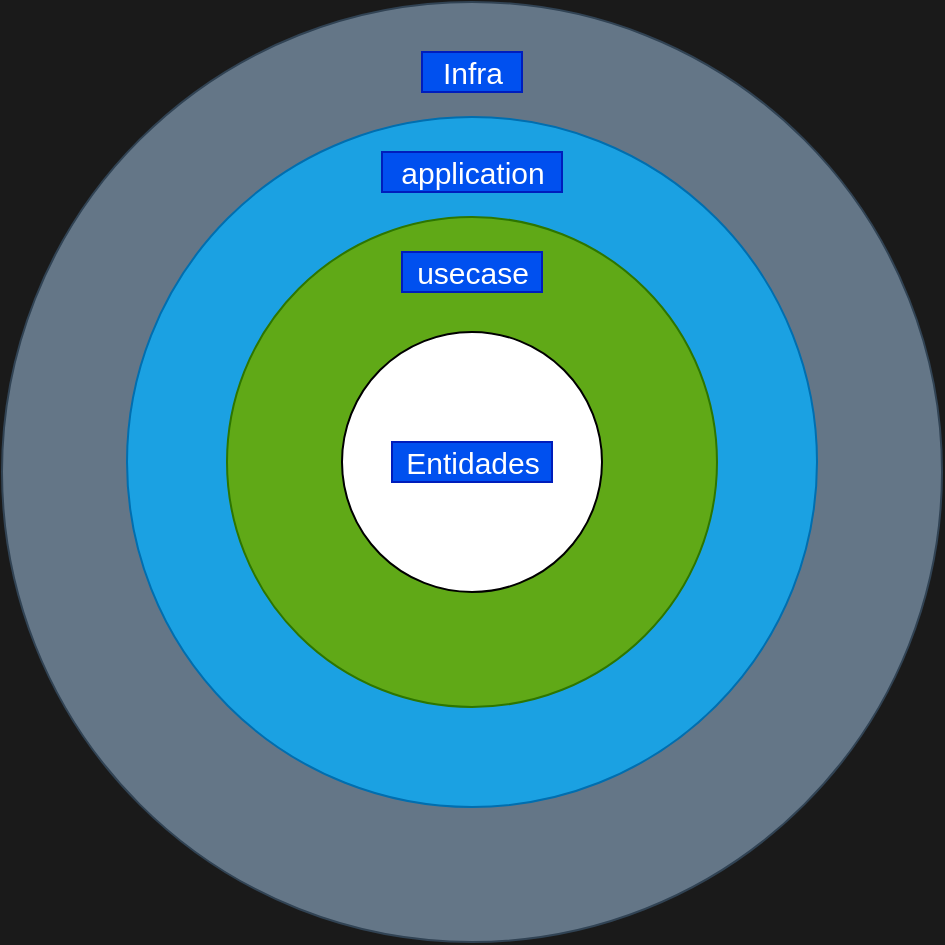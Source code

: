 <mxfile>
    <diagram id="uV8wkHpYQfE0qvr9BSC9" name="diagram">
        <mxGraphModel dx="1479" dy="1540" grid="1" gridSize="10" guides="1" tooltips="1" connect="1" arrows="1" fold="1" page="0" pageScale="1" pageWidth="1654" pageHeight="2336" background="#1A1A1A" math="0" shadow="0">
            <root>
                <mxCell id="0"/>
                <mxCell id="1" parent="0"/>
                <mxCell id="BImxt5YaVFkwJQbTDIVe-9" value="" style="ellipse;whiteSpace=wrap;html=1;aspect=fixed;fontSize=15;fillColor=#647687;fontColor=#ffffff;strokeColor=#314354;" vertex="1" parent="1">
                    <mxGeometry x="280" y="-215" width="470" height="470" as="geometry"/>
                </mxCell>
                <mxCell id="BImxt5YaVFkwJQbTDIVe-7" value="" style="ellipse;whiteSpace=wrap;html=1;aspect=fixed;fontSize=15;fillColor=#1ba1e2;fontColor=#ffffff;strokeColor=#006EAF;" vertex="1" parent="1">
                    <mxGeometry x="342.5" y="-157.5" width="345" height="345" as="geometry"/>
                </mxCell>
                <mxCell id="BImxt5YaVFkwJQbTDIVe-2" value="" style="ellipse;whiteSpace=wrap;html=1;aspect=fixed;fontSize=15;fillColor=#60a917;fontColor=#ffffff;strokeColor=#2D7600;" vertex="1" parent="1">
                    <mxGeometry x="392.5" y="-107.5" width="245" height="245" as="geometry"/>
                </mxCell>
                <mxCell id="BImxt5YaVFkwJQbTDIVe-1" value="" style="ellipse;whiteSpace=wrap;html=1;aspect=fixed;fontSize=15;" vertex="1" parent="1">
                    <mxGeometry x="450" y="-50" width="130" height="130" as="geometry"/>
                </mxCell>
                <mxCell id="BImxt5YaVFkwJQbTDIVe-3" value="usecase" style="text;html=1;align=center;verticalAlign=middle;resizable=0;points=[];autosize=1;strokeColor=#001DBC;fillColor=#0050ef;fontSize=15;fontColor=#ffffff;" vertex="1" parent="1">
                    <mxGeometry x="480" y="-90" width="70" height="20" as="geometry"/>
                </mxCell>
                <mxCell id="BImxt5YaVFkwJQbTDIVe-4" value="&lt;span&gt;Entidades&lt;/span&gt;" style="text;html=1;align=center;verticalAlign=middle;resizable=0;points=[];autosize=1;strokeColor=#001DBC;fillColor=#0050ef;fontSize=15;fontColor=#ffffff;" vertex="1" parent="1">
                    <mxGeometry x="475" y="5" width="80" height="20" as="geometry"/>
                </mxCell>
                <mxCell id="BImxt5YaVFkwJQbTDIVe-8" value="application" style="text;html=1;align=center;verticalAlign=middle;resizable=0;points=[];autosize=1;strokeColor=#001DBC;fillColor=#0050ef;fontSize=15;fontColor=#ffffff;" vertex="1" parent="1">
                    <mxGeometry x="470" y="-140" width="90" height="20" as="geometry"/>
                </mxCell>
                <mxCell id="BImxt5YaVFkwJQbTDIVe-10" value="Infra" style="text;html=1;align=center;verticalAlign=middle;resizable=0;points=[];autosize=1;strokeColor=#001DBC;fillColor=#0050ef;fontSize=15;fontColor=#ffffff;" vertex="1" parent="1">
                    <mxGeometry x="490" y="-190" width="50" height="20" as="geometry"/>
                </mxCell>
            </root>
        </mxGraphModel>
    </diagram>
    <diagram id="P-EDtkPNK4794Rtnj2uv" name="Camadas">
        <mxGraphModel dx="1496" dy="1198" grid="1" gridSize="10" guides="1" tooltips="1" connect="1" arrows="1" fold="1" page="0" pageScale="1" pageWidth="1654" pageHeight="2336" math="0" shadow="0">
            <root>
                <mxCell id="tPpiuHlFr2KFScI3lgVh-0"/>
                <mxCell id="tPpiuHlFr2KFScI3lgVh-1" parent="tPpiuHlFr2KFScI3lgVh-0"/>
                <mxCell id="esgzRH-A-JE0VjDjVbAv-0" style="edgeStyle=none;html=1;entryX=0.5;entryY=0;entryDx=0;entryDy=0;fontSize=15;" edge="1" parent="tPpiuHlFr2KFScI3lgVh-1" source="tPpiuHlFr2KFScI3lgVh-2" target="tPpiuHlFr2KFScI3lgVh-4">
                    <mxGeometry relative="1" as="geometry"/>
                </mxCell>
                <mxCell id="esgzRH-A-JE0VjDjVbAv-18" style="edgeStyle=none;html=1;fontSize=15;endArrow=none;endFill=0;" edge="1" parent="tPpiuHlFr2KFScI3lgVh-1" source="tPpiuHlFr2KFScI3lgVh-2">
                    <mxGeometry relative="1" as="geometry">
                        <mxPoint x="290" y="30" as="targetPoint"/>
                    </mxGeometry>
                </mxCell>
                <mxCell id="esgzRH-A-JE0VjDjVbAv-20" style="edgeStyle=none;html=1;fontSize=15;endArrow=none;endFill=0;" edge="1" parent="tPpiuHlFr2KFScI3lgVh-1" source="tPpiuHlFr2KFScI3lgVh-2">
                    <mxGeometry relative="1" as="geometry">
                        <mxPoint x="-90" y="30" as="targetPoint"/>
                    </mxGeometry>
                </mxCell>
                <mxCell id="esgzRH-A-JE0VjDjVbAv-23" style="edgeStyle=none;html=1;fontSize=15;endArrow=none;endFill=0;" edge="1" parent="tPpiuHlFr2KFScI3lgVh-1" source="tPpiuHlFr2KFScI3lgVh-2">
                    <mxGeometry relative="1" as="geometry">
                        <mxPoint x="105" y="-50" as="targetPoint"/>
                    </mxGeometry>
                </mxCell>
                <mxCell id="tPpiuHlFr2KFScI3lgVh-2" value="Infra&lt;br&gt;" style="rounded=0;whiteSpace=wrap;html=1;fillColor=#0050ef;fontColor=#ffffff;strokeColor=#001DBC;" parent="tPpiuHlFr2KFScI3lgVh-1" vertex="1">
                    <mxGeometry x="-20" width="250" height="60" as="geometry"/>
                </mxCell>
                <mxCell id="esgzRH-A-JE0VjDjVbAv-1" style="edgeStyle=none;html=1;entryX=0.5;entryY=0;entryDx=0;entryDy=0;fontSize=15;" edge="1" parent="tPpiuHlFr2KFScI3lgVh-1" source="tPpiuHlFr2KFScI3lgVh-4" target="tPpiuHlFr2KFScI3lgVh-5">
                    <mxGeometry relative="1" as="geometry"/>
                </mxCell>
                <mxCell id="esgzRH-A-JE0VjDjVbAv-15" style="edgeStyle=none;html=1;fontSize=15;endArrow=none;endFill=0;" edge="1" parent="tPpiuHlFr2KFScI3lgVh-1" source="tPpiuHlFr2KFScI3lgVh-4" target="esgzRH-A-JE0VjDjVbAv-13">
                    <mxGeometry relative="1" as="geometry"/>
                </mxCell>
                <mxCell id="esgzRH-A-JE0VjDjVbAv-16" style="edgeStyle=none;html=1;fontSize=15;endArrow=none;endFill=0;" edge="1" parent="tPpiuHlFr2KFScI3lgVh-1" source="tPpiuHlFr2KFScI3lgVh-4" target="esgzRH-A-JE0VjDjVbAv-11">
                    <mxGeometry relative="1" as="geometry"/>
                </mxCell>
                <mxCell id="esgzRH-A-JE0VjDjVbAv-17" style="edgeStyle=none;html=1;fontSize=15;endArrow=none;endFill=0;" edge="1" parent="tPpiuHlFr2KFScI3lgVh-1" source="tPpiuHlFr2KFScI3lgVh-4" target="esgzRH-A-JE0VjDjVbAv-14">
                    <mxGeometry relative="1" as="geometry"/>
                </mxCell>
                <mxCell id="tPpiuHlFr2KFScI3lgVh-4" value="application" style="rounded=0;whiteSpace=wrap;html=1;fillColor=#1ba1e2;fontColor=#ffffff;strokeColor=#006EAF;" parent="tPpiuHlFr2KFScI3lgVh-1" vertex="1">
                    <mxGeometry x="25" y="210" width="160" height="60" as="geometry"/>
                </mxCell>
                <mxCell id="esgzRH-A-JE0VjDjVbAv-6" style="edgeStyle=none;html=1;entryX=0.6;entryY=0.05;entryDx=0;entryDy=0;entryPerimeter=0;fontSize=15;endArrow=none;endFill=0;" edge="1" parent="tPpiuHlFr2KFScI3lgVh-1" source="tPpiuHlFr2KFScI3lgVh-5" target="esgzRH-A-JE0VjDjVbAv-5">
                    <mxGeometry relative="1" as="geometry">
                        <Array as="points">
                            <mxPoint x="292" y="460"/>
                        </Array>
                    </mxGeometry>
                </mxCell>
                <mxCell id="esgzRH-A-JE0VjDjVbAv-7" style="edgeStyle=none;html=1;entryX=0.54;entryY=0.1;entryDx=0;entryDy=0;entryPerimeter=0;fontSize=15;endArrow=none;endFill=0;" edge="1" parent="tPpiuHlFr2KFScI3lgVh-1" source="tPpiuHlFr2KFScI3lgVh-5" target="esgzRH-A-JE0VjDjVbAv-3">
                    <mxGeometry relative="1" as="geometry">
                        <Array as="points">
                            <mxPoint x="-83" y="460"/>
                        </Array>
                    </mxGeometry>
                </mxCell>
                <mxCell id="esgzRH-A-JE0VjDjVbAv-8" style="edgeStyle=none;html=1;entryX=0.513;entryY=-0.05;entryDx=0;entryDy=0;entryPerimeter=0;fontSize=15;endArrow=none;endFill=0;" edge="1" parent="tPpiuHlFr2KFScI3lgVh-1" source="tPpiuHlFr2KFScI3lgVh-5" target="esgzRH-A-JE0VjDjVbAv-4">
                    <mxGeometry relative="1" as="geometry"/>
                </mxCell>
                <mxCell id="tPpiuHlFr2KFScI3lgVh-5" value="core" style="rounded=0;whiteSpace=wrap;html=1;fillColor=#76608a;fontColor=#ffffff;strokeColor=#432D57;" parent="tPpiuHlFr2KFScI3lgVh-1" vertex="1">
                    <mxGeometry x="-20" y="430" width="250" height="60" as="geometry"/>
                </mxCell>
                <mxCell id="esgzRH-A-JE0VjDjVbAv-3" value="entity" style="text;html=1;align=center;verticalAlign=middle;resizable=0;points=[];autosize=1;strokeColor=none;fillColor=none;fontSize=15;" vertex="1" parent="tPpiuHlFr2KFScI3lgVh-1">
                    <mxGeometry x="-110" y="560" width="50" height="20" as="geometry"/>
                </mxCell>
                <mxCell id="esgzRH-A-JE0VjDjVbAv-4" value="repository" style="text;html=1;align=center;verticalAlign=middle;resizable=0;points=[];autosize=1;strokeColor=none;fillColor=none;fontSize=15;" vertex="1" parent="tPpiuHlFr2KFScI3lgVh-1">
                    <mxGeometry x="65" y="560" width="80" height="20" as="geometry"/>
                </mxCell>
                <mxCell id="esgzRH-A-JE0VjDjVbAv-5" value="usecase" style="text;html=1;align=center;verticalAlign=middle;resizable=0;points=[];autosize=1;strokeColor=none;fillColor=none;fontSize=15;" vertex="1" parent="tPpiuHlFr2KFScI3lgVh-1">
                    <mxGeometry x="250" y="560" width="70" height="20" as="geometry"/>
                </mxCell>
                <mxCell id="esgzRH-A-JE0VjDjVbAv-11" value="adapter" style="text;html=1;align=center;verticalAlign=middle;resizable=0;points=[];autosize=1;strokeColor=none;fillColor=none;fontSize=15;" vertex="1" parent="tPpiuHlFr2KFScI3lgVh-1">
                    <mxGeometry x="315" y="230" width="70" height="20" as="geometry"/>
                </mxCell>
                <mxCell id="esgzRH-A-JE0VjDjVbAv-13" value="contracts" style="text;html=1;align=center;verticalAlign=middle;resizable=0;points=[];autosize=1;strokeColor=none;fillColor=none;fontSize=15;" vertex="1" parent="tPpiuHlFr2KFScI3lgVh-1">
                    <mxGeometry x="315" y="190" width="80" height="20" as="geometry"/>
                </mxCell>
                <mxCell id="esgzRH-A-JE0VjDjVbAv-14" value="controller" style="text;html=1;align=center;verticalAlign=middle;resizable=0;points=[];autosize=1;strokeColor=none;fillColor=none;fontSize=15;" vertex="1" parent="tPpiuHlFr2KFScI3lgVh-1">
                    <mxGeometry x="310" y="270" width="80" height="20" as="geometry"/>
                </mxCell>
                <mxCell id="esgzRH-A-JE0VjDjVbAv-19" value="config" style="text;html=1;align=center;verticalAlign=middle;resizable=0;points=[];autosize=1;strokeColor=none;fillColor=none;fontSize=15;" vertex="1" parent="tPpiuHlFr2KFScI3lgVh-1">
                    <mxGeometry x="300" y="20" width="60" height="20" as="geometry"/>
                </mxCell>
                <mxCell id="esgzRH-A-JE0VjDjVbAv-21" value="database" style="text;html=1;align=center;verticalAlign=middle;resizable=0;points=[];autosize=1;strokeColor=none;fillColor=none;fontSize=15;" vertex="1" parent="tPpiuHlFr2KFScI3lgVh-1">
                    <mxGeometry x="-190" y="20" width="80" height="20" as="geometry"/>
                </mxCell>
                <mxCell id="esgzRH-A-JE0VjDjVbAv-24" value="http" style="text;html=1;align=center;verticalAlign=middle;resizable=0;points=[];autosize=1;strokeColor=none;fillColor=none;fontSize=15;" vertex="1" parent="tPpiuHlFr2KFScI3lgVh-1">
                    <mxGeometry x="85" y="-80" width="40" height="20" as="geometry"/>
                </mxCell>
                <mxCell id="aSopbzQ9t7CENYoEsnsy-1" value="" style="shape=flexArrow;endArrow=classic;html=1;fontSize=14;fillColor=#647687;strokeColor=#314354;" edge="1" parent="tPpiuHlFr2KFScI3lgVh-1">
                    <mxGeometry width="50" height="50" relative="1" as="geometry">
                        <mxPoint x="-10" y="70" as="sourcePoint"/>
                        <mxPoint x="-10" y="410" as="targetPoint"/>
                    </mxGeometry>
                </mxCell>
            </root>
        </mxGraphModel>
    </diagram>
    <diagram id="e2eTaSnYnFxjJ08A0rXA" name="Camadas-CORE">
        <mxGraphModel dx="1096" dy="798" grid="1" gridSize="10" guides="1" tooltips="1" connect="1" arrows="1" fold="1" page="1" pageScale="1" pageWidth="1654" pageHeight="2336" math="0" shadow="0">
            <root>
                <mxCell id="1ApyrNxaravqKoGi1O9s-0"/>
                <mxCell id="1ApyrNxaravqKoGi1O9s-1" parent="1ApyrNxaravqKoGi1O9s-0"/>
                <mxCell id="1ApyrNxaravqKoGi1O9s-2" value="CORE" style="rounded=0;whiteSpace=wrap;html=1;fontSize=15;fillColor=#76608a;fontColor=#ffffff;strokeColor=#432D57;" vertex="1" parent="1ApyrNxaravqKoGi1O9s-1">
                    <mxGeometry x="30" y="60" width="1010" height="60" as="geometry"/>
                </mxCell>
                <mxCell id="1ApyrNxaravqKoGi1O9s-53" style="edgeStyle=none;html=1;fontSize=15;endArrow=none;endFill=0;exitX=0.167;exitY=1.033;exitDx=0;exitDy=0;exitPerimeter=0;" edge="1" parent="1ApyrNxaravqKoGi1O9s-1" source="1ApyrNxaravqKoGi1O9s-3">
                    <mxGeometry relative="1" as="geometry">
                        <mxPoint x="50" y="310" as="targetPoint"/>
                    </mxGeometry>
                </mxCell>
                <mxCell id="1ApyrNxaravqKoGi1O9s-3" value="Entity" style="rounded=0;whiteSpace=wrap;html=1;fontSize=15;fillColor=#647687;fontColor=#ffffff;strokeColor=#314354;" vertex="1" parent="1ApyrNxaravqKoGi1O9s-1">
                    <mxGeometry x="30" y="160" width="120" height="60" as="geometry"/>
                </mxCell>
                <mxCell id="1ApyrNxaravqKoGi1O9s-48" style="edgeStyle=none;html=1;entryX=0.4;entryY=-0.15;entryDx=0;entryDy=0;entryPerimeter=0;fontSize=15;endArrow=none;endFill=0;exitX=0.083;exitY=1.067;exitDx=0;exitDy=0;exitPerimeter=0;" edge="1" parent="1ApyrNxaravqKoGi1O9s-1" source="1ApyrNxaravqKoGi1O9s-4" target="1ApyrNxaravqKoGi1O9s-10">
                    <mxGeometry relative="1" as="geometry"/>
                </mxCell>
                <mxCell id="1ApyrNxaravqKoGi1O9s-4" value="Repository" style="rounded=0;whiteSpace=wrap;html=1;fontSize=15;fillColor=#647687;fontColor=#ffffff;strokeColor=#314354;" vertex="1" parent="1ApyrNxaravqKoGi1O9s-1">
                    <mxGeometry x="280" y="160" width="120" height="60" as="geometry"/>
                </mxCell>
                <mxCell id="1ApyrNxaravqKoGi1O9s-22" style="edgeStyle=none;html=1;entryX=0.5;entryY=0;entryDx=0;entryDy=0;entryPerimeter=0;fontSize=15;exitX=0.25;exitY=1;exitDx=0;exitDy=0;endArrow=none;endFill=0;" edge="1" parent="1ApyrNxaravqKoGi1O9s-1" source="1ApyrNxaravqKoGi1O9s-5" target="1ApyrNxaravqKoGi1O9s-21">
                    <mxGeometry relative="1" as="geometry"/>
                </mxCell>
                <mxCell id="1ApyrNxaravqKoGi1O9s-26" style="edgeStyle=none;html=1;fontSize=15;endArrow=none;endFill=0;entryX=0.667;entryY=-0.1;entryDx=0;entryDy=0;entryPerimeter=0;" edge="1" parent="1ApyrNxaravqKoGi1O9s-1" target="1ApyrNxaravqKoGi1O9s-24">
                    <mxGeometry relative="1" as="geometry">
                        <mxPoint x="740" y="220" as="sourcePoint"/>
                        <mxPoint x="730" y="320" as="targetPoint"/>
                    </mxGeometry>
                </mxCell>
                <mxCell id="1ApyrNxaravqKoGi1O9s-5" value="Usecase" style="rounded=0;whiteSpace=wrap;html=1;fontSize=15;fillColor=#647687;fontColor=#ffffff;strokeColor=#314354;" vertex="1" parent="1ApyrNxaravqKoGi1O9s-1">
                    <mxGeometry x="640" y="160" width="120" height="60" as="geometry"/>
                </mxCell>
                <mxCell id="1ApyrNxaravqKoGi1O9s-47" style="edgeStyle=none;html=1;entryX=0.471;entryY=0;entryDx=0;entryDy=0;entryPerimeter=0;fontSize=15;endArrow=none;endFill=0;" edge="1" parent="1ApyrNxaravqKoGi1O9s-1" source="1ApyrNxaravqKoGi1O9s-6" target="1ApyrNxaravqKoGi1O9s-46">
                    <mxGeometry relative="1" as="geometry"/>
                </mxCell>
                <mxCell id="1ApyrNxaravqKoGi1O9s-6" value="util" style="rounded=0;whiteSpace=wrap;html=1;fontSize=15;fillColor=#647687;fontColor=#ffffff;strokeColor=#314354;" vertex="1" parent="1ApyrNxaravqKoGi1O9s-1">
                    <mxGeometry x="920" y="160" width="120" height="60" as="geometry"/>
                </mxCell>
                <mxCell id="1ApyrNxaravqKoGi1O9s-50" style="edgeStyle=none;html=1;entryX=-0.009;entryY=0.65;entryDx=0;entryDy=0;entryPerimeter=0;fontSize=15;endArrow=none;endFill=0;" edge="1" parent="1ApyrNxaravqKoGi1O9s-1" source="1ApyrNxaravqKoGi1O9s-10" target="1ApyrNxaravqKoGi1O9s-16">
                    <mxGeometry relative="1" as="geometry">
                        <Array as="points">
                            <mxPoint x="320" y="333"/>
                        </Array>
                    </mxGeometry>
                </mxCell>
                <mxCell id="1ApyrNxaravqKoGi1O9s-51" style="edgeStyle=none;html=1;entryX=0.012;entryY=0.55;entryDx=0;entryDy=0;entryPerimeter=0;fontSize=15;endArrow=none;endFill=0;" edge="1" parent="1ApyrNxaravqKoGi1O9s-1" source="1ApyrNxaravqKoGi1O9s-10" target="1ApyrNxaravqKoGi1O9s-14">
                    <mxGeometry relative="1" as="geometry"/>
                </mxCell>
                <mxCell id="1ApyrNxaravqKoGi1O9s-52" style="edgeStyle=none;html=1;entryX=-0.007;entryY=0.4;entryDx=0;entryDy=0;entryPerimeter=0;fontSize=15;endArrow=none;endFill=0;" edge="1" parent="1ApyrNxaravqKoGi1O9s-1" source="1ApyrNxaravqKoGi1O9s-10" target="1ApyrNxaravqKoGi1O9s-15">
                    <mxGeometry relative="1" as="geometry">
                        <Array as="points">
                            <mxPoint x="310" y="390"/>
                        </Array>
                    </mxGeometry>
                </mxCell>
                <mxCell id="1ApyrNxaravqKoGi1O9s-10" value="User" style="text;html=1;align=center;verticalAlign=middle;resizable=0;points=[];autosize=1;strokeColor=#C73500;fillColor=#fa6800;fontSize=15;fontColor=#000000;" vertex="1" parent="1ApyrNxaravqKoGi1O9s-1">
                    <mxGeometry x="270" y="350" width="50" height="20" as="geometry"/>
                </mxCell>
                <mxCell id="1ApyrNxaravqKoGi1O9s-14" value="ICreateUserRepository" style="text;html=1;align=center;verticalAlign=middle;resizable=0;points=[];autosize=1;strokeColor=#B09500;fillColor=#e3c800;fontSize=15;fontColor=#000000;" vertex="1" parent="1ApyrNxaravqKoGi1O9s-1">
                    <mxGeometry x="350" y="350" width="170" height="20" as="geometry"/>
                </mxCell>
                <mxCell id="1ApyrNxaravqKoGi1O9s-15" value="IListUserRepository" style="text;html=1;align=center;verticalAlign=middle;resizable=0;points=[];autosize=1;strokeColor=#B09500;fillColor=#e3c800;fontSize=15;fontColor=#000000;" vertex="1" parent="1ApyrNxaravqKoGi1O9s-1">
                    <mxGeometry x="350" y="390" width="150" height="20" as="geometry"/>
                </mxCell>
                <mxCell id="1ApyrNxaravqKoGi1O9s-16" value="IGetUserByUsernameRepository" style="text;html=1;align=center;verticalAlign=middle;resizable=0;points=[];autosize=1;strokeColor=#B09500;fillColor=#e3c800;fontSize=15;fontColor=#000000;" vertex="1" parent="1ApyrNxaravqKoGi1O9s-1">
                    <mxGeometry x="350" y="320" width="230" height="20" as="geometry"/>
                </mxCell>
                <mxCell id="1ApyrNxaravqKoGi1O9s-39" style="edgeStyle=none;html=1;fontSize=15;endArrow=none;endFill=0;" edge="1" parent="1ApyrNxaravqKoGi1O9s-1" source="1ApyrNxaravqKoGi1O9s-21" target="1ApyrNxaravqKoGi1O9s-23">
                    <mxGeometry relative="1" as="geometry"/>
                </mxCell>
                <mxCell id="1ApyrNxaravqKoGi1O9s-41" style="edgeStyle=none;html=1;entryX=-0.023;entryY=0.55;entryDx=0;entryDy=0;entryPerimeter=0;fontSize=15;endArrow=none;endFill=0;" edge="1" parent="1ApyrNxaravqKoGi1O9s-1" source="1ApyrNxaravqKoGi1O9s-21" target="1ApyrNxaravqKoGi1O9s-33">
                    <mxGeometry relative="1" as="geometry"/>
                </mxCell>
                <mxCell id="1ApyrNxaravqKoGi1O9s-42" style="edgeStyle=none;html=1;entryX=0.007;entryY=0.6;entryDx=0;entryDy=0;entryPerimeter=0;fontSize=15;endArrow=none;endFill=0;" edge="1" parent="1ApyrNxaravqKoGi1O9s-1" source="1ApyrNxaravqKoGi1O9s-21" target="1ApyrNxaravqKoGi1O9s-32">
                    <mxGeometry relative="1" as="geometry"/>
                </mxCell>
                <mxCell id="1ApyrNxaravqKoGi1O9s-21" value="user" style="text;html=1;align=center;verticalAlign=middle;resizable=0;points=[];autosize=1;strokeColor=#C73500;fillColor=#fa6800;fontSize=15;fontColor=#000000;" vertex="1" parent="1ApyrNxaravqKoGi1O9s-1">
                    <mxGeometry x="655" y="560" width="40" height="20" as="geometry"/>
                </mxCell>
                <mxCell id="1ApyrNxaravqKoGi1O9s-23" value="login" style="text;html=1;align=center;verticalAlign=middle;resizable=0;points=[];autosize=1;strokeColor=#C73500;fillColor=#fa6800;fontSize=15;fontColor=#000000;" vertex="1" parent="1ApyrNxaravqKoGi1O9s-1">
                    <mxGeometry x="650" y="670" width="50" height="20" as="geometry"/>
                </mxCell>
                <mxCell id="1ApyrNxaravqKoGi1O9s-44" style="edgeStyle=none;html=1;entryX=0;entryY=0.5;entryDx=0;entryDy=0;entryPerimeter=0;fontSize=15;endArrow=none;endFill=0;" edge="1" parent="1ApyrNxaravqKoGi1O9s-1" source="1ApyrNxaravqKoGi1O9s-24" target="1ApyrNxaravqKoGi1O9s-43">
                    <mxGeometry relative="1" as="geometry"/>
                </mxCell>
                <mxCell id="1ApyrNxaravqKoGi1O9s-24" value="helper" style="text;html=1;align=center;verticalAlign=middle;resizable=0;points=[];autosize=1;strokeColor=#C73500;fillColor=#fa6800;fontSize=15;fontColor=#000000;" vertex="1" parent="1ApyrNxaravqKoGi1O9s-1">
                    <mxGeometry x="700" y="320" width="60" height="20" as="geometry"/>
                </mxCell>
                <mxCell id="1ApyrNxaravqKoGi1O9s-40" style="edgeStyle=none;html=1;entryX=1.02;entryY=0.55;entryDx=0;entryDy=0;entryPerimeter=0;fontSize=15;endArrow=none;endFill=0;" edge="1" parent="1ApyrNxaravqKoGi1O9s-1" source="1ApyrNxaravqKoGi1O9s-27" target="1ApyrNxaravqKoGi1O9s-23">
                    <mxGeometry relative="1" as="geometry"/>
                </mxCell>
                <mxCell id="1ApyrNxaravqKoGi1O9s-27" value="login-usecase" style="text;html=1;align=center;verticalAlign=middle;resizable=0;points=[];autosize=1;strokeColor=#B09500;fillColor=#e3c800;fontSize=15;fontColor=#000000;" vertex="1" parent="1ApyrNxaravqKoGi1O9s-1">
                    <mxGeometry x="755" y="670" width="110" height="20" as="geometry"/>
                </mxCell>
                <mxCell id="1ApyrNxaravqKoGi1O9s-32" value="create-user-usecase" style="text;html=1;align=center;verticalAlign=middle;resizable=0;points=[];autosize=1;strokeColor=#B09500;fillColor=#e3c800;fontSize=15;fontColor=#000000;" vertex="1" parent="1ApyrNxaravqKoGi1O9s-1">
                    <mxGeometry x="725" y="580" width="150" height="20" as="geometry"/>
                </mxCell>
                <mxCell id="1ApyrNxaravqKoGi1O9s-33" value="list-user-usecase" style="text;html=1;align=center;verticalAlign=middle;resizable=0;points=[];autosize=1;strokeColor=#B09500;fillColor=#e3c800;fontSize=15;fontColor=#000000;" vertex="1" parent="1ApyrNxaravqKoGi1O9s-1">
                    <mxGeometry x="735" y="550" width="130" height="20" as="geometry"/>
                </mxCell>
                <mxCell id="kRyX6Ss22jSl2uWiJnmy-14" style="edgeStyle=none;html=1;fontSize=14;endArrow=none;endFill=0;entryX=0.486;entryY=-0.15;entryDx=0;entryDy=0;entryPerimeter=0;" edge="1" parent="1ApyrNxaravqKoGi1O9s-1" source="1ApyrNxaravqKoGi1O9s-43" target="kRyX6Ss22jSl2uWiJnmy-3">
                    <mxGeometry relative="1" as="geometry">
                        <mxPoint x="805" y="350" as="targetPoint"/>
                    </mxGeometry>
                </mxCell>
                <mxCell id="1ApyrNxaravqKoGi1O9s-43" value="errors" style="text;html=1;align=center;verticalAlign=middle;resizable=0;points=[];autosize=1;strokeColor=#C73500;fillColor=#fa6800;fontSize=15;fontColor=#000000;" vertex="1" parent="1ApyrNxaravqKoGi1O9s-1">
                    <mxGeometry x="785" y="320" width="50" height="20" as="geometry"/>
                </mxCell>
                <mxCell id="1ApyrNxaravqKoGi1O9s-46" value="http-utils" style="text;html=1;align=center;verticalAlign=middle;resizable=0;points=[];autosize=1;strokeColor=#B09500;fillColor=#e3c800;fontSize=15;fontColor=#000000;" vertex="1" parent="1ApyrNxaravqKoGi1O9s-1">
                    <mxGeometry x="945" y="270" width="70" height="20" as="geometry"/>
                </mxCell>
                <mxCell id="1ApyrNxaravqKoGi1O9s-56" style="edgeStyle=none;html=1;entryX=0.022;entryY=0.5;entryDx=0;entryDy=0;entryPerimeter=0;fontSize=15;endArrow=none;endFill=0;" edge="1" parent="1ApyrNxaravqKoGi1O9s-1" source="1ApyrNxaravqKoGi1O9s-54" target="1ApyrNxaravqKoGi1O9s-55">
                    <mxGeometry relative="1" as="geometry"/>
                </mxCell>
                <mxCell id="1ApyrNxaravqKoGi1O9s-54" value="User" style="text;html=1;align=center;verticalAlign=middle;resizable=0;points=[];autosize=1;strokeColor=#C73500;fillColor=#fa6800;fontSize=15;fontColor=#000000;" vertex="1" parent="1ApyrNxaravqKoGi1O9s-1">
                    <mxGeometry x="20" y="310" width="50" height="20" as="geometry"/>
                </mxCell>
                <mxCell id="1ApyrNxaravqKoGi1O9s-55" value="ClasseUser" style="text;html=1;align=center;verticalAlign=middle;resizable=0;points=[];autosize=1;strokeColor=#B09500;fillColor=#e3c800;fontSize=15;fontColor=#000000;" vertex="1" parent="1ApyrNxaravqKoGi1O9s-1">
                    <mxGeometry x="120" y="310" width="90" height="20" as="geometry"/>
                </mxCell>
                <mxCell id="kRyX6Ss22jSl2uWiJnmy-0" value="orange - nome de pasta" style="text;html=1;align=center;verticalAlign=middle;resizable=0;points=[];autosize=1;strokeColor=#C73500;fillColor=#fa6800;fontSize=16;fontColor=#000000;fontStyle=1" vertex="1" parent="1ApyrNxaravqKoGi1O9s-1">
                    <mxGeometry x="40" y="60" width="200" height="20" as="geometry"/>
                </mxCell>
                <mxCell id="kRyX6Ss22jSl2uWiJnmy-1" value="yellow - nome de arquivo" style="text;html=1;align=center;verticalAlign=middle;resizable=0;points=[];autosize=1;strokeColor=#B09500;fillColor=#e3c800;fontSize=16;fontColor=#000000;fontStyle=1" vertex="1" parent="1ApyrNxaravqKoGi1O9s-1">
                    <mxGeometry x="40" y="100" width="210" height="20" as="geometry"/>
                </mxCell>
                <mxCell id="kRyX6Ss22jSl2uWiJnmy-10" style="edgeStyle=none;html=1;fontSize=14;endArrow=none;endFill=0;" edge="1" parent="1ApyrNxaravqKoGi1O9s-1" source="kRyX6Ss22jSl2uWiJnmy-3">
                    <mxGeometry relative="1" as="geometry">
                        <mxPoint x="810" y="400" as="targetPoint"/>
                    </mxGeometry>
                </mxCell>
                <mxCell id="kRyX6Ss22jSl2uWiJnmy-3" value="http-error" style="text;html=1;align=center;verticalAlign=middle;resizable=0;points=[];autosize=1;strokeColor=#B09500;fillColor=#e3c800;fontSize=14;fontColor=#000000;" vertex="1" parent="1ApyrNxaravqKoGi1O9s-1">
                    <mxGeometry x="775" y="360" width="70" height="20" as="geometry"/>
                </mxCell>
                <mxCell id="kRyX6Ss22jSl2uWiJnmy-11" style="edgeStyle=none;html=1;fontSize=14;endArrow=none;endFill=0;exitX=0.354;exitY=1.2;exitDx=0;exitDy=0;exitPerimeter=0;" edge="1" parent="1ApyrNxaravqKoGi1O9s-1" source="kRyX6Ss22jSl2uWiJnmy-5">
                    <mxGeometry relative="1" as="geometry">
                        <mxPoint x="811" y="440" as="targetPoint"/>
                    </mxGeometry>
                </mxCell>
                <mxCell id="kRyX6Ss22jSl2uWiJnmy-5" value="invalid-param-error" style="text;html=1;align=center;verticalAlign=middle;resizable=0;points=[];autosize=1;strokeColor=#B09500;fillColor=#e3c800;fontSize=14;fontColor=#000000;" vertex="1" parent="1ApyrNxaravqKoGi1O9s-1">
                    <mxGeometry x="765" y="400" width="130" height="20" as="geometry"/>
                </mxCell>
                <mxCell id="kRyX6Ss22jSl2uWiJnmy-6" value="missing-param-error" style="text;html=1;align=center;verticalAlign=middle;resizable=0;points=[];autosize=1;strokeColor=#B09500;fillColor=#e3c800;fontSize=14;fontColor=#000000;" vertex="1" parent="1ApyrNxaravqKoGi1O9s-1">
                    <mxGeometry x="765" y="440" width="140" height="20" as="geometry"/>
                </mxCell>
                <mxCell id="kRyX6Ss22jSl2uWiJnmy-12" style="edgeStyle=none;html=1;fontSize=14;endArrow=none;endFill=0;" edge="1" parent="1ApyrNxaravqKoGi1O9s-1" source="kRyX6Ss22jSl2uWiJnmy-7">
                    <mxGeometry relative="1" as="geometry">
                        <mxPoint x="810" y="470" as="targetPoint"/>
                    </mxGeometry>
                </mxCell>
                <mxCell id="kRyX6Ss22jSl2uWiJnmy-7" value="server-error" style="text;html=1;align=center;verticalAlign=middle;resizable=0;points=[];autosize=1;strokeColor=#B09500;fillColor=#e3c800;fontSize=14;fontColor=#000000;" vertex="1" parent="1ApyrNxaravqKoGi1O9s-1">
                    <mxGeometry x="765" y="490" width="90" height="20" as="geometry"/>
                </mxCell>
            </root>
        </mxGraphModel>
    </diagram>
    <diagram id="F70Te6EZTHVzMTF5qmNd" name="Camadas-APPLICATION">
        <mxGraphModel dx="1096" dy="798" grid="1" gridSize="10" guides="1" tooltips="1" connect="1" arrows="1" fold="1" page="1" pageScale="1" pageWidth="1654" pageHeight="2336" math="0" shadow="0">
            <root>
                <mxCell id="i0CWubCtvzPjv5xNP_Wr-0"/>
                <mxCell id="i0CWubCtvzPjv5xNP_Wr-1" parent="i0CWubCtvzPjv5xNP_Wr-0"/>
                <mxCell id="Qsyj9hhx5P9W9pa6Z78Y-0" value="APPLICATION" style="rounded=0;whiteSpace=wrap;html=1;fontSize=15;fillColor=#1ba1e2;fontColor=#ffffff;strokeColor=#006EAF;" vertex="1" parent="i0CWubCtvzPjv5xNP_Wr-1">
                    <mxGeometry x="120" y="60" width="930" height="60" as="geometry"/>
                </mxCell>
                <mxCell id="Chj8g6pOMbt_mIn5pd7q-0" value="contracts" style="rounded=0;whiteSpace=wrap;html=1;fontSize=15;fillColor=#647687;fontColor=#ffffff;strokeColor=#314354;" vertex="1" parent="i0CWubCtvzPjv5xNP_Wr-1">
                    <mxGeometry x="485" y="160" width="120" height="60" as="geometry"/>
                </mxCell>
                <mxCell id="Chj8g6pOMbt_mIn5pd7q-1" value="adapter" style="rounded=0;whiteSpace=wrap;html=1;fontSize=15;fillColor=#647687;fontColor=#ffffff;strokeColor=#314354;" vertex="1" parent="i0CWubCtvzPjv5xNP_Wr-1">
                    <mxGeometry x="120" y="160" width="120" height="60" as="geometry"/>
                </mxCell>
                <mxCell id="Chj8g6pOMbt_mIn5pd7q-2" value="controller" style="rounded=0;whiteSpace=wrap;html=1;fontSize=15;fillColor=#647687;fontColor=#ffffff;strokeColor=#314354;" vertex="1" parent="i0CWubCtvzPjv5xNP_Wr-1">
                    <mxGeometry x="780" y="160" width="120" height="60" as="geometry"/>
                </mxCell>
                <mxCell id="Chj8g6pOMbt_mIn5pd7q-8" style="edgeStyle=none;html=1;fontSize=15;endArrow=none;endFill=0;" edge="1" parent="i0CWubCtvzPjv5xNP_Wr-1" source="Chj8g6pOMbt_mIn5pd7q-4">
                    <mxGeometry relative="1" as="geometry">
                        <mxPoint x="155" y="230" as="targetPoint"/>
                    </mxGeometry>
                </mxCell>
                <mxCell id="Chj8g6pOMbt_mIn5pd7q-9" style="edgeStyle=none;html=1;fontSize=15;endArrow=none;endFill=0;" edge="1" parent="i0CWubCtvzPjv5xNP_Wr-1" source="Chj8g6pOMbt_mIn5pd7q-4">
                    <mxGeometry relative="1" as="geometry">
                        <mxPoint x="220" y="330" as="targetPoint"/>
                    </mxGeometry>
                </mxCell>
                <mxCell id="Chj8g6pOMbt_mIn5pd7q-12" style="edgeStyle=none;html=1;fontSize=15;endArrow=none;endFill=0;" edge="1" parent="i0CWubCtvzPjv5xNP_Wr-1" source="Chj8g6pOMbt_mIn5pd7q-4">
                    <mxGeometry relative="1" as="geometry">
                        <mxPoint x="155" y="390" as="targetPoint"/>
                    </mxGeometry>
                </mxCell>
                <mxCell id="Chj8g6pOMbt_mIn5pd7q-4" value="express" style="text;html=1;align=center;verticalAlign=middle;resizable=0;points=[];autosize=1;strokeColor=#C73500;fillColor=#fa6800;fontSize=15;fontColor=#000000;" vertex="1" parent="i0CWubCtvzPjv5xNP_Wr-1">
                    <mxGeometry x="120" y="320" width="70" height="20" as="geometry"/>
                </mxCell>
                <mxCell id="Chj8g6pOMbt_mIn5pd7q-13" style="edgeStyle=none;html=1;entryX=-0.04;entryY=0.55;entryDx=0;entryDy=0;entryPerimeter=0;fontSize=15;endArrow=none;endFill=0;" edge="1" parent="i0CWubCtvzPjv5xNP_Wr-1" source="Chj8g6pOMbt_mIn5pd7q-5" target="Chj8g6pOMbt_mIn5pd7q-11">
                    <mxGeometry relative="1" as="geometry"/>
                </mxCell>
                <mxCell id="Chj8g6pOMbt_mIn5pd7q-16" style="edgeStyle=none;html=1;fontSize=15;endArrow=none;endFill=0;" edge="1" parent="i0CWubCtvzPjv5xNP_Wr-1" source="Chj8g6pOMbt_mIn5pd7q-5" target="Chj8g6pOMbt_mIn5pd7q-6">
                    <mxGeometry relative="1" as="geometry"/>
                </mxCell>
                <mxCell id="Chj8g6pOMbt_mIn5pd7q-5" value="hapi" style="text;html=1;align=center;verticalAlign=middle;resizable=0;points=[];autosize=1;strokeColor=#C73500;fillColor=#fa6800;fontSize=15;fontColor=#000000;" vertex="1" parent="i0CWubCtvzPjv5xNP_Wr-1">
                    <mxGeometry x="135" y="400" width="40" height="20" as="geometry"/>
                </mxCell>
                <mxCell id="Chj8g6pOMbt_mIn5pd7q-14" style="edgeStyle=none;html=1;fontSize=15;endArrow=none;endFill=0;" edge="1" parent="i0CWubCtvzPjv5xNP_Wr-1" source="Chj8g6pOMbt_mIn5pd7q-6">
                    <mxGeometry relative="1" as="geometry">
                        <mxPoint x="220" y="480" as="targetPoint"/>
                    </mxGeometry>
                </mxCell>
                <mxCell id="Chj8g6pOMbt_mIn5pd7q-6" value="user" style="text;html=1;align=center;verticalAlign=middle;resizable=0;points=[];autosize=1;strokeColor=#C73500;fillColor=#fa6800;fontSize=15;fontColor=#000000;" vertex="1" parent="i0CWubCtvzPjv5xNP_Wr-1">
                    <mxGeometry x="135" y="470" width="40" height="20" as="geometry"/>
                </mxCell>
                <mxCell id="Chj8g6pOMbt_mIn5pd7q-10" value="adapter-express" style="text;html=1;align=center;verticalAlign=middle;resizable=0;points=[];autosize=1;strokeColor=#B09500;fillColor=#e3c800;fontSize=15;fontColor=#000000;" vertex="1" parent="i0CWubCtvzPjv5xNP_Wr-1">
                    <mxGeometry x="220" y="320" width="120" height="20" as="geometry"/>
                </mxCell>
                <mxCell id="Chj8g6pOMbt_mIn5pd7q-11" value="adapter-hapi" style="text;html=1;align=center;verticalAlign=middle;resizable=0;points=[];autosize=1;strokeColor=#B09500;fillColor=#e3c800;fontSize=15;fontColor=#000000;" vertex="1" parent="i0CWubCtvzPjv5xNP_Wr-1">
                    <mxGeometry x="210" y="400" width="100" height="20" as="geometry"/>
                </mxCell>
                <mxCell id="Chj8g6pOMbt_mIn5pd7q-15" value="user-adapter" style="text;html=1;align=center;verticalAlign=middle;resizable=0;points=[];autosize=1;strokeColor=#B09500;fillColor=#e3c800;fontSize=15;fontColor=#000000;" vertex="1" parent="i0CWubCtvzPjv5xNP_Wr-1">
                    <mxGeometry x="220" y="470" width="100" height="20" as="geometry"/>
                </mxCell>
                <mxCell id="sXGt2_R63xHJtV6eTbDV-3" style="edgeStyle=none;html=1;fontSize=15;endArrow=none;endFill=0;" edge="1" parent="i0CWubCtvzPjv5xNP_Wr-1" source="sXGt2_R63xHJtV6eTbDV-1">
                    <mxGeometry relative="1" as="geometry">
                        <mxPoint x="520" y="230" as="targetPoint"/>
                    </mxGeometry>
                </mxCell>
                <mxCell id="sXGt2_R63xHJtV6eTbDV-6" style="edgeStyle=none;html=1;fontSize=15;endArrow=none;endFill=0;" edge="1" parent="i0CWubCtvzPjv5xNP_Wr-1" source="sXGt2_R63xHJtV6eTbDV-1" target="sXGt2_R63xHJtV6eTbDV-5">
                    <mxGeometry relative="1" as="geometry"/>
                </mxCell>
                <mxCell id="sXGt2_R63xHJtV6eTbDV-1" value="encrypter" style="text;html=1;align=center;verticalAlign=middle;resizable=0;points=[];autosize=1;strokeColor=#C73500;fillColor=#fa6800;fontSize=15;fontColor=#000000;" vertex="1" parent="i0CWubCtvzPjv5xNP_Wr-1">
                    <mxGeometry x="480" y="320" width="80" height="20" as="geometry"/>
                </mxCell>
                <mxCell id="sXGt2_R63xHJtV6eTbDV-4" style="edgeStyle=none;html=1;fontSize=15;endArrow=none;endFill=0;" edge="1" parent="i0CWubCtvzPjv5xNP_Wr-1" source="sXGt2_R63xHJtV6eTbDV-2">
                    <mxGeometry relative="1" as="geometry">
                        <mxPoint x="520" y="350" as="targetPoint"/>
                    </mxGeometry>
                </mxCell>
                <mxCell id="sXGt2_R63xHJtV6eTbDV-8" style="edgeStyle=none;html=1;entryX=-0.017;entryY=0.5;entryDx=0;entryDy=0;entryPerimeter=0;fontSize=15;endArrow=none;endFill=0;" edge="1" parent="i0CWubCtvzPjv5xNP_Wr-1" source="sXGt2_R63xHJtV6eTbDV-2" target="sXGt2_R63xHJtV6eTbDV-7">
                    <mxGeometry relative="1" as="geometry"/>
                </mxCell>
                <mxCell id="sXGt2_R63xHJtV6eTbDV-2" value="token" style="text;html=1;align=center;verticalAlign=middle;resizable=0;points=[];autosize=1;strokeColor=#C73500;fillColor=#fa6800;fontSize=15;fontColor=#000000;" vertex="1" parent="i0CWubCtvzPjv5xNP_Wr-1">
                    <mxGeometry x="495" y="410" width="50" height="20" as="geometry"/>
                </mxCell>
                <mxCell id="sXGt2_R63xHJtV6eTbDV-5" value="IEncrypter" style="text;html=1;align=center;verticalAlign=middle;resizable=0;points=[];autosize=1;strokeColor=#B09500;fillColor=#e3c800;fontSize=15;fontColor=#000000;" vertex="1" parent="i0CWubCtvzPjv5xNP_Wr-1">
                    <mxGeometry x="605" y="320" width="80" height="20" as="geometry"/>
                </mxCell>
                <mxCell id="sXGt2_R63xHJtV6eTbDV-7" value="IToken" style="text;html=1;align=center;verticalAlign=middle;resizable=0;points=[];autosize=1;strokeColor=#B09500;fillColor=#e3c800;fontSize=15;fontColor=#000000;" vertex="1" parent="i0CWubCtvzPjv5xNP_Wr-1">
                    <mxGeometry x="610" y="410" width="60" height="20" as="geometry"/>
                </mxCell>
                <mxCell id="sXGt2_R63xHJtV6eTbDV-13" style="edgeStyle=none;html=1;fontSize=15;endArrow=none;endFill=0;" edge="1" parent="i0CWubCtvzPjv5xNP_Wr-1" source="sXGt2_R63xHJtV6eTbDV-9">
                    <mxGeometry relative="1" as="geometry">
                        <mxPoint x="800" y="230" as="targetPoint"/>
                    </mxGeometry>
                </mxCell>
                <mxCell id="sXGt2_R63xHJtV6eTbDV-15" style="edgeStyle=none;html=1;entryX=0;entryY=0.6;entryDx=0;entryDy=0;entryPerimeter=0;fontSize=15;endArrow=none;endFill=0;" edge="1" parent="i0CWubCtvzPjv5xNP_Wr-1" source="sXGt2_R63xHJtV6eTbDV-9" target="sXGt2_R63xHJtV6eTbDV-14">
                    <mxGeometry relative="1" as="geometry"/>
                </mxCell>
                <mxCell id="sXGt2_R63xHJtV6eTbDV-9" value="login" style="text;html=1;align=center;verticalAlign=middle;resizable=0;points=[];autosize=1;strokeColor=#C73500;fillColor=#fa6800;fontSize=15;fontColor=#000000;" vertex="1" parent="i0CWubCtvzPjv5xNP_Wr-1">
                    <mxGeometry x="775" y="320" width="50" height="20" as="geometry"/>
                </mxCell>
                <mxCell id="sXGt2_R63xHJtV6eTbDV-12" style="edgeStyle=none;html=1;fontSize=15;endArrow=none;endFill=0;" edge="1" parent="i0CWubCtvzPjv5xNP_Wr-1" source="sXGt2_R63xHJtV6eTbDV-10">
                    <mxGeometry relative="1" as="geometry">
                        <mxPoint x="800" y="350" as="targetPoint"/>
                    </mxGeometry>
                </mxCell>
                <mxCell id="sXGt2_R63xHJtV6eTbDV-17" style="edgeStyle=none;html=1;entryX=0;entryY=0.45;entryDx=0;entryDy=0;entryPerimeter=0;fontSize=15;endArrow=none;endFill=0;" edge="1" parent="i0CWubCtvzPjv5xNP_Wr-1" source="sXGt2_R63xHJtV6eTbDV-10" target="sXGt2_R63xHJtV6eTbDV-16">
                    <mxGeometry relative="1" as="geometry"/>
                </mxCell>
                <mxCell id="sXGt2_R63xHJtV6eTbDV-19" style="edgeStyle=none;html=1;entryX=-0.023;entryY=0.4;entryDx=0;entryDy=0;entryPerimeter=0;fontSize=15;endArrow=none;endFill=0;" edge="1" parent="i0CWubCtvzPjv5xNP_Wr-1" source="sXGt2_R63xHJtV6eTbDV-10" target="sXGt2_R63xHJtV6eTbDV-18">
                    <mxGeometry relative="1" as="geometry"/>
                </mxCell>
                <mxCell id="sXGt2_R63xHJtV6eTbDV-10" value="user" style="text;html=1;align=center;verticalAlign=middle;resizable=0;points=[];autosize=1;strokeColor=#C73500;fillColor=#fa6800;fontSize=15;fontColor=#000000;" vertex="1" parent="i0CWubCtvzPjv5xNP_Wr-1">
                    <mxGeometry x="780" y="410" width="40" height="20" as="geometry"/>
                </mxCell>
                <mxCell id="sXGt2_R63xHJtV6eTbDV-14" value="login-controller" style="text;html=1;align=center;verticalAlign=middle;resizable=0;points=[];autosize=1;strokeColor=#B09500;fillColor=#e3c800;fontSize=15;fontColor=#000000;" vertex="1" parent="i0CWubCtvzPjv5xNP_Wr-1">
                    <mxGeometry x="877" y="320" width="110" height="20" as="geometry"/>
                </mxCell>
                <mxCell id="sXGt2_R63xHJtV6eTbDV-16" value="create-user-controller" style="text;html=1;align=center;verticalAlign=middle;resizable=0;points=[];autosize=1;strokeColor=#B09500;fillColor=#e3c800;fontSize=15;fontColor=#000000;" vertex="1" parent="i0CWubCtvzPjv5xNP_Wr-1">
                    <mxGeometry x="880" y="390" width="160" height="20" as="geometry"/>
                </mxCell>
                <mxCell id="sXGt2_R63xHJtV6eTbDV-18" value="list-user-controller" style="text;html=1;align=center;verticalAlign=middle;resizable=0;points=[];autosize=1;strokeColor=#B09500;fillColor=#e3c800;fontSize=15;fontColor=#000000;" vertex="1" parent="i0CWubCtvzPjv5xNP_Wr-1">
                    <mxGeometry x="877" y="430" width="130" height="20" as="geometry"/>
                </mxCell>
                <mxCell id="nEE6uphlO7TGn6NkC1Mq-0" value="orange - nome de pasta" style="text;html=1;align=center;verticalAlign=middle;resizable=0;points=[];autosize=1;strokeColor=#C73500;fillColor=#fa6800;fontSize=16;fontColor=#000000;fontStyle=1" vertex="1" parent="i0CWubCtvzPjv5xNP_Wr-1">
                    <mxGeometry x="130" y="60" width="200" height="20" as="geometry"/>
                </mxCell>
                <mxCell id="nEE6uphlO7TGn6NkC1Mq-1" value="yellow - nome de arquivo" style="text;html=1;align=center;verticalAlign=middle;resizable=0;points=[];autosize=1;strokeColor=#B09500;fillColor=#e3c800;fontSize=16;fontColor=#000000;fontStyle=1" vertex="1" parent="i0CWubCtvzPjv5xNP_Wr-1">
                    <mxGeometry x="130" y="100" width="210" height="20" as="geometry"/>
                </mxCell>
            </root>
        </mxGraphModel>
    </diagram>
    <diagram id="gA5F7Yg8ICwAgrLN9Agn" name="Camadas-INFRA">
        <mxGraphModel dx="1374" dy="798" grid="1" gridSize="10" guides="1" tooltips="1" connect="1" arrows="1" fold="1" page="1" pageScale="1" pageWidth="1654" pageHeight="2336" math="0" shadow="0">
            <root>
                <mxCell id="tlaT5rABksgZogFBdQGI-0"/>
                <mxCell id="tlaT5rABksgZogFBdQGI-1" parent="tlaT5rABksgZogFBdQGI-0"/>
                <mxCell id="tlaT5rABksgZogFBdQGI-2" value="INFRA" style="rounded=0;whiteSpace=wrap;html=1;fontSize=15;fillColor=#0050ef;fontColor=#ffffff;strokeColor=#001DBC;" vertex="1" parent="tlaT5rABksgZogFBdQGI-1">
                    <mxGeometry x="40" y="40" width="1120" height="60" as="geometry"/>
                </mxCell>
                <mxCell id="zWT35xzI0R9DvwTgJAoX-0" value="config" style="rounded=0;whiteSpace=wrap;html=1;fontSize=15;" vertex="1" parent="tlaT5rABksgZogFBdQGI-1">
                    <mxGeometry x="40" y="160" width="120" height="60" as="geometry"/>
                </mxCell>
                <mxCell id="zWT35xzI0R9DvwTgJAoX-1" value="database" style="rounded=0;whiteSpace=wrap;html=1;fontSize=15;" vertex="1" parent="tlaT5rABksgZogFBdQGI-1">
                    <mxGeometry x="260" y="160" width="120" height="60" as="geometry"/>
                </mxCell>
                <mxCell id="zWT35xzI0R9DvwTgJAoX-26" style="edgeStyle=none;html=1;fontSize=15;endArrow=none;endFill=0;" edge="1" parent="tlaT5rABksgZogFBdQGI-1" source="zWT35xzI0R9DvwTgJAoX-2">
                    <mxGeometry relative="1" as="geometry">
                        <mxPoint x="730" y="320" as="targetPoint"/>
                    </mxGeometry>
                </mxCell>
                <mxCell id="zWT35xzI0R9DvwTgJAoX-2" value="helper" style="rounded=0;whiteSpace=wrap;html=1;fontSize=15;" vertex="1" parent="tlaT5rABksgZogFBdQGI-1">
                    <mxGeometry x="670" y="160" width="120" height="60" as="geometry"/>
                </mxCell>
                <mxCell id="zWT35xzI0R9DvwTgJAoX-3" value="http" style="rounded=0;whiteSpace=wrap;html=1;fontSize=15;" vertex="1" parent="tlaT5rABksgZogFBdQGI-1">
                    <mxGeometry x="860" y="160" width="120" height="60" as="geometry"/>
                </mxCell>
                <mxCell id="zWT35xzI0R9DvwTgJAoX-5" style="edgeStyle=none;html=1;fontSize=15;endArrow=none;endFill=0;" edge="1" parent="tlaT5rABksgZogFBdQGI-1" source="zWT35xzI0R9DvwTgJAoX-4">
                    <mxGeometry relative="1" as="geometry">
                        <mxPoint x="70" y="230" as="targetPoint"/>
                    </mxGeometry>
                </mxCell>
                <mxCell id="zWT35xzI0R9DvwTgJAoX-7" style="edgeStyle=none;html=1;entryX=-0.008;entryY=0.5;entryDx=0;entryDy=0;entryPerimeter=0;fontSize=15;endArrow=none;endFill=0;" edge="1" parent="tlaT5rABksgZogFBdQGI-1" source="zWT35xzI0R9DvwTgJAoX-4" target="zWT35xzI0R9DvwTgJAoX-6">
                    <mxGeometry relative="1" as="geometry"/>
                </mxCell>
                <mxCell id="zWT35xzI0R9DvwTgJAoX-4" value="config" style="text;html=1;align=center;verticalAlign=middle;resizable=0;points=[];autosize=1;strokeColor=#C73500;fillColor=#fa6800;fontSize=15;fontColor=#000000;" vertex="1" parent="tlaT5rABksgZogFBdQGI-1">
                    <mxGeometry x="40" y="280" width="60" height="20" as="geometry"/>
                </mxCell>
                <mxCell id="zWT35xzI0R9DvwTgJAoX-6" value="config-database" style="text;html=1;align=center;verticalAlign=middle;resizable=0;points=[];autosize=1;strokeColor=#B09500;fillColor=#e3c800;fontSize=15;fontColor=#000000;" vertex="1" parent="tlaT5rABksgZogFBdQGI-1">
                    <mxGeometry x="125" y="280" width="120" height="20" as="geometry"/>
                </mxCell>
                <mxCell id="zWT35xzI0R9DvwTgJAoX-15" style="edgeStyle=none;html=1;entryX=0.45;entryY=-0.05;entryDx=0;entryDy=0;entryPerimeter=0;fontSize=15;endArrow=none;endFill=0;" edge="1" parent="tlaT5rABksgZogFBdQGI-1" source="zWT35xzI0R9DvwTgJAoX-8" target="zWT35xzI0R9DvwTgJAoX-11">
                    <mxGeometry relative="1" as="geometry"/>
                </mxCell>
                <mxCell id="zWT35xzI0R9DvwTgJAoX-16" style="edgeStyle=none;html=1;entryX=0;entryY=0.65;entryDx=0;entryDy=0;entryPerimeter=0;fontSize=15;endArrow=none;endFill=0;" edge="1" parent="tlaT5rABksgZogFBdQGI-1" source="zWT35xzI0R9DvwTgJAoX-8" target="zWT35xzI0R9DvwTgJAoX-14">
                    <mxGeometry relative="1" as="geometry"/>
                </mxCell>
                <mxCell id="zWT35xzI0R9DvwTgJAoX-25" style="edgeStyle=none;html=1;fontSize=15;endArrow=none;endFill=0;" edge="1" parent="tlaT5rABksgZogFBdQGI-1" source="zWT35xzI0R9DvwTgJAoX-8">
                    <mxGeometry relative="1" as="geometry">
                        <mxPoint x="305" y="230" as="targetPoint"/>
                    </mxGeometry>
                </mxCell>
                <mxCell id="zWT35xzI0R9DvwTgJAoX-8" value="pg-promise" style="text;html=1;align=center;verticalAlign=middle;resizable=0;points=[];autosize=1;strokeColor=#C73500;fillColor=#fa6800;fontSize=15;fontColor=#000000;" vertex="1" parent="tlaT5rABksgZogFBdQGI-1">
                    <mxGeometry x="260" y="330" width="90" height="20" as="geometry"/>
                </mxCell>
                <mxCell id="zWT35xzI0R9DvwTgJAoX-17" style="edgeStyle=none;html=1;fontSize=15;endArrow=none;endFill=0;entryX=-0.075;entryY=0.55;entryDx=0;entryDy=0;entryPerimeter=0;" edge="1" parent="tlaT5rABksgZogFBdQGI-1" source="zWT35xzI0R9DvwTgJAoX-11" target="zWT35xzI0R9DvwTgJAoX-18">
                    <mxGeometry relative="1" as="geometry">
                        <mxPoint x="340" y="480" as="targetPoint"/>
                        <Array as="points">
                            <mxPoint x="310" y="480"/>
                        </Array>
                    </mxGeometry>
                </mxCell>
                <mxCell id="zWT35xzI0R9DvwTgJAoX-11" value="repository" style="text;html=1;align=center;verticalAlign=middle;resizable=0;points=[];autosize=1;strokeColor=#C73500;fillColor=#fa6800;fontSize=15;fontColor=#000000;" vertex="1" parent="tlaT5rABksgZogFBdQGI-1">
                    <mxGeometry x="270" y="390" width="80" height="20" as="geometry"/>
                </mxCell>
                <mxCell id="zWT35xzI0R9DvwTgJAoX-14" value="database.ts" style="text;html=1;align=center;verticalAlign=middle;resizable=0;points=[];autosize=1;strokeColor=#B09500;fillColor=#e3c800;fontSize=15;fontColor=#000000;" vertex="1" parent="tlaT5rABksgZogFBdQGI-1">
                    <mxGeometry x="385" y="320" width="90" height="20" as="geometry"/>
                </mxCell>
                <mxCell id="zWT35xzI0R9DvwTgJAoX-22" style="edgeStyle=none;html=1;entryX=0.014;entryY=0.8;entryDx=0;entryDy=0;entryPerimeter=0;fontSize=15;endArrow=none;endFill=0;" edge="1" parent="tlaT5rABksgZogFBdQGI-1" source="zWT35xzI0R9DvwTgJAoX-18">
                    <mxGeometry relative="1" as="geometry">
                        <mxPoint x="411.96" y="443" as="targetPoint"/>
                    </mxGeometry>
                </mxCell>
                <mxCell id="zWT35xzI0R9DvwTgJAoX-23" style="edgeStyle=none;html=1;entryX=-0.019;entryY=0.3;entryDx=0;entryDy=0;entryPerimeter=0;fontSize=15;endArrow=none;endFill=0;" edge="1" parent="tlaT5rABksgZogFBdQGI-1" source="zWT35xzI0R9DvwTgJAoX-18">
                    <mxGeometry relative="1" as="geometry">
                        <mxPoint x="406.01" y="473" as="targetPoint"/>
                    </mxGeometry>
                </mxCell>
                <mxCell id="zWT35xzI0R9DvwTgJAoX-24" style="edgeStyle=none;html=1;entryX=-0.025;entryY=0.7;entryDx=0;entryDy=0;entryPerimeter=0;fontSize=15;endArrow=none;endFill=0;" edge="1" parent="tlaT5rABksgZogFBdQGI-1" source="zWT35xzI0R9DvwTgJAoX-18" target="zWT35xzI0R9DvwTgJAoX-21">
                    <mxGeometry relative="1" as="geometry"/>
                </mxCell>
                <mxCell id="zWT35xzI0R9DvwTgJAoX-18" value="user" style="text;html=1;align=center;verticalAlign=middle;resizable=0;points=[];autosize=1;strokeColor=#C73500;fillColor=#fa6800;fontSize=15;fontColor=#000000;" vertex="1" parent="tlaT5rABksgZogFBdQGI-1">
                    <mxGeometry x="330" y="467" width="40" height="20" as="geometry"/>
                </mxCell>
                <mxCell id="zWT35xzI0R9DvwTgJAoX-19" value="list-user-repository" style="text;html=1;align=center;verticalAlign=middle;resizable=0;points=[];autosize=1;strokeColor=#B09500;fillColor=#e3c800;fontSize=15;fontColor=#000000;" vertex="1" parent="tlaT5rABksgZogFBdQGI-1">
                    <mxGeometry x="410" y="430" width="140" height="20" as="geometry"/>
                </mxCell>
                <mxCell id="zWT35xzI0R9DvwTgJAoX-20" value="user-get-username-repository" style="text;html=1;align=center;verticalAlign=middle;resizable=0;points=[];autosize=1;strokeColor=#B09500;fillColor=#e3c800;fontSize=15;fontColor=#000000;" vertex="1" parent="tlaT5rABksgZogFBdQGI-1">
                    <mxGeometry x="410" y="460" width="210" height="20" as="geometry"/>
                </mxCell>
                <mxCell id="zWT35xzI0R9DvwTgJAoX-21" value="user-create-repository" style="text;html=1;align=center;verticalAlign=middle;resizable=0;points=[];autosize=1;strokeColor=#B09500;fillColor=#e3c800;fontSize=15;fontColor=#000000;" vertex="1" parent="tlaT5rABksgZogFBdQGI-1">
                    <mxGeometry x="410" y="497" width="160" height="20" as="geometry"/>
                </mxCell>
                <mxCell id="zWT35xzI0R9DvwTgJAoX-28" style="edgeStyle=none;html=1;fontSize=15;endArrow=none;endFill=0;" edge="1" parent="tlaT5rABksgZogFBdQGI-1" source="zWT35xzI0R9DvwTgJAoX-27">
                    <mxGeometry relative="1" as="geometry">
                        <mxPoint x="730" y="460" as="targetPoint"/>
                    </mxGeometry>
                </mxCell>
                <mxCell id="zWT35xzI0R9DvwTgJAoX-27" value="encrypter" style="text;html=1;align=center;verticalAlign=middle;resizable=0;points=[];autosize=1;strokeColor=#B09500;fillColor=#e3c800;fontSize=15;fontColor=#000000;" vertex="1" parent="tlaT5rABksgZogFBdQGI-1">
                    <mxGeometry x="690" y="330" width="80" height="20" as="geometry"/>
                </mxCell>
                <mxCell id="zWT35xzI0R9DvwTgJAoX-29" value="token" style="text;html=1;align=center;verticalAlign=middle;resizable=0;points=[];autosize=1;strokeColor=#B09500;fillColor=#e3c800;fontSize=15;fontColor=#000000;" vertex="1" parent="tlaT5rABksgZogFBdQGI-1">
                    <mxGeometry x="705" y="470" width="50" height="20" as="geometry"/>
                </mxCell>
                <mxCell id="zWT35xzI0R9DvwTgJAoX-31" style="edgeStyle=none;html=1;fontSize=15;endArrow=none;endFill=0;" edge="1" parent="tlaT5rABksgZogFBdQGI-1" source="zWT35xzI0R9DvwTgJAoX-30">
                    <mxGeometry relative="1" as="geometry">
                        <mxPoint x="895" y="230" as="targetPoint"/>
                    </mxGeometry>
                </mxCell>
                <mxCell id="zWT35xzI0R9DvwTgJAoX-32" style="edgeStyle=none;html=1;fontSize=15;endArrow=none;endFill=0;" edge="1" parent="tlaT5rABksgZogFBdQGI-1" source="zWT35xzI0R9DvwTgJAoX-30">
                    <mxGeometry relative="1" as="geometry">
                        <mxPoint x="895" y="620" as="targetPoint"/>
                    </mxGeometry>
                </mxCell>
                <mxCell id="zWT35xzI0R9DvwTgJAoX-38" style="edgeStyle=none;html=1;entryX=-0.02;entryY=0.5;entryDx=0;entryDy=0;entryPerimeter=0;fontSize=15;endArrow=none;endFill=0;" edge="1" parent="tlaT5rABksgZogFBdQGI-1" source="zWT35xzI0R9DvwTgJAoX-30" target="zWT35xzI0R9DvwTgJAoX-34">
                    <mxGeometry relative="1" as="geometry"/>
                </mxCell>
                <mxCell id="zWT35xzI0R9DvwTgJAoX-39" style="edgeStyle=none;html=1;entryX=0;entryY=0.7;entryDx=0;entryDy=0;entryPerimeter=0;fontSize=15;endArrow=none;endFill=0;" edge="1" parent="tlaT5rABksgZogFBdQGI-1" source="zWT35xzI0R9DvwTgJAoX-30" target="zWT35xzI0R9DvwTgJAoX-35">
                    <mxGeometry relative="1" as="geometry"/>
                </mxCell>
                <mxCell id="zWT35xzI0R9DvwTgJAoX-40" style="edgeStyle=none;html=1;entryX=-0.083;entryY=0.6;entryDx=0;entryDy=0;entryPerimeter=0;fontSize=15;endArrow=none;endFill=0;" edge="1" parent="tlaT5rABksgZogFBdQGI-1" source="zWT35xzI0R9DvwTgJAoX-30" target="zWT35xzI0R9DvwTgJAoX-36">
                    <mxGeometry relative="1" as="geometry"/>
                </mxCell>
                <mxCell id="zWT35xzI0R9DvwTgJAoX-41" style="edgeStyle=none;html=1;entryX=-0.01;entryY=0.3;entryDx=0;entryDy=0;entryPerimeter=0;fontSize=15;endArrow=none;endFill=0;" edge="1" parent="tlaT5rABksgZogFBdQGI-1" source="zWT35xzI0R9DvwTgJAoX-30" target="zWT35xzI0R9DvwTgJAoX-37">
                    <mxGeometry relative="1" as="geometry"/>
                </mxCell>
                <mxCell id="zWT35xzI0R9DvwTgJAoX-30" value="express" style="text;html=1;align=center;verticalAlign=middle;resizable=0;points=[];autosize=1;strokeColor=#C73500;fillColor=#fa6800;fontSize=15;fontColor=#000000;" vertex="1" parent="tlaT5rABksgZogFBdQGI-1">
                    <mxGeometry x="860" y="320" width="70" height="20" as="geometry"/>
                </mxCell>
                <mxCell id="zWT35xzI0R9DvwTgJAoX-47" style="edgeStyle=none;html=1;entryX=-0.067;entryY=0.5;entryDx=0;entryDy=0;entryPerimeter=0;fontSize=15;endArrow=none;endFill=0;" edge="1" parent="tlaT5rABksgZogFBdQGI-1" source="zWT35xzI0R9DvwTgJAoX-33" target="zWT35xzI0R9DvwTgJAoX-46">
                    <mxGeometry relative="1" as="geometry"/>
                </mxCell>
                <mxCell id="zWT35xzI0R9DvwTgJAoX-33" value="hapi" style="text;html=1;align=center;verticalAlign=middle;resizable=0;points=[];autosize=1;strokeColor=#C73500;fillColor=#fa6800;fontSize=15;fontColor=#000000;" vertex="1" parent="tlaT5rABksgZogFBdQGI-1">
                    <mxGeometry x="875" y="630" width="40" height="20" as="geometry"/>
                </mxCell>
                <mxCell id="zWT35xzI0R9DvwTgJAoX-43" style="edgeStyle=none;html=1;fontSize=15;endArrow=none;endFill=0;" edge="1" parent="tlaT5rABksgZogFBdQGI-1" source="zWT35xzI0R9DvwTgJAoX-34">
                    <mxGeometry relative="1" as="geometry">
                        <mxPoint x="1080" y="270" as="targetPoint"/>
                    </mxGeometry>
                </mxCell>
                <mxCell id="zWT35xzI0R9DvwTgJAoX-34" value="login" style="text;html=1;align=center;verticalAlign=middle;resizable=0;points=[];autosize=1;strokeColor=#C73500;fillColor=#fa6800;fontSize=15;fontColor=#000000;" vertex="1" parent="tlaT5rABksgZogFBdQGI-1">
                    <mxGeometry x="995" y="260" width="50" height="20" as="geometry"/>
                </mxCell>
                <mxCell id="zWT35xzI0R9DvwTgJAoX-44" style="edgeStyle=none;html=1;fontSize=15;endArrow=none;endFill=0;" edge="1" parent="tlaT5rABksgZogFBdQGI-1" source="zWT35xzI0R9DvwTgJAoX-35">
                    <mxGeometry relative="1" as="geometry">
                        <mxPoint x="1090" y="360" as="targetPoint"/>
                    </mxGeometry>
                </mxCell>
                <mxCell id="zWT35xzI0R9DvwTgJAoX-35" value="user" style="text;html=1;align=center;verticalAlign=middle;resizable=0;points=[];autosize=1;strokeColor=#C73500;fillColor=#fa6800;fontSize=15;fontColor=#000000;" vertex="1" parent="tlaT5rABksgZogFBdQGI-1">
                    <mxGeometry x="1000" y="350" width="40" height="20" as="geometry"/>
                </mxCell>
                <mxCell id="zWT35xzI0R9DvwTgJAoX-36" value="app.ts" style="text;html=1;align=center;verticalAlign=middle;resizable=0;points=[];autosize=1;strokeColor=#B09500;fillColor=#e3c800;fontSize=15;fontColor=#000000;" vertex="1" parent="tlaT5rABksgZogFBdQGI-1">
                    <mxGeometry x="1000" y="420" width="60" height="20" as="geometry"/>
                </mxCell>
                <mxCell id="zWT35xzI0R9DvwTgJAoX-37" value="swagger.json" style="text;html=1;align=center;verticalAlign=middle;resizable=0;points=[];autosize=1;strokeColor=#B09500;fillColor=#e3c800;fontSize=15;fontColor=#000000;" vertex="1" parent="tlaT5rABksgZogFBdQGI-1">
                    <mxGeometry x="995" y="487" width="100" height="20" as="geometry"/>
                </mxCell>
                <mxCell id="zWT35xzI0R9DvwTgJAoX-42" value="login-router" style="text;html=1;align=center;verticalAlign=middle;resizable=0;points=[];autosize=1;strokeColor=#B09500;fillColor=#e3c800;fontSize=15;fontColor=#000000;" vertex="1" parent="tlaT5rABksgZogFBdQGI-1">
                    <mxGeometry x="1090" y="260" width="90" height="20" as="geometry"/>
                </mxCell>
                <mxCell id="zWT35xzI0R9DvwTgJAoX-45" value="user-router" style="text;html=1;align=center;verticalAlign=middle;resizable=0;points=[];autosize=1;strokeColor=#B09500;fillColor=#e3c800;fontSize=15;fontColor=#000000;" vertex="1" parent="tlaT5rABksgZogFBdQGI-1">
                    <mxGeometry x="1095" y="350" width="90" height="20" as="geometry"/>
                </mxCell>
                <mxCell id="zWT35xzI0R9DvwTgJAoX-46" value="app.ts" style="text;html=1;align=center;verticalAlign=middle;resizable=0;points=[];autosize=1;strokeColor=#B09500;fillColor=#e3c800;fontSize=15;fontColor=#000000;" vertex="1" parent="tlaT5rABksgZogFBdQGI-1">
                    <mxGeometry x="970" y="630" width="60" height="20" as="geometry"/>
                </mxCell>
                <mxCell id="4Q-rT47uUSG6pO6l5EMM-0" value="orange - nome de pasta" style="text;html=1;align=center;verticalAlign=middle;resizable=0;points=[];autosize=1;strokeColor=#C73500;fillColor=#fa6800;fontSize=16;fontColor=#000000;fontStyle=1" vertex="1" parent="tlaT5rABksgZogFBdQGI-1">
                    <mxGeometry x="45" y="40" width="200" height="20" as="geometry"/>
                </mxCell>
                <mxCell id="4Q-rT47uUSG6pO6l5EMM-1" value="yellow - nome de arquivo" style="text;html=1;align=center;verticalAlign=middle;resizable=0;points=[];autosize=1;strokeColor=#B09500;fillColor=#e3c800;fontSize=16;fontColor=#000000;fontStyle=1" vertex="1" parent="tlaT5rABksgZogFBdQGI-1">
                    <mxGeometry x="45" y="80" width="210" height="20" as="geometry"/>
                </mxCell>
            </root>
        </mxGraphModel>
    </diagram>
</mxfile>